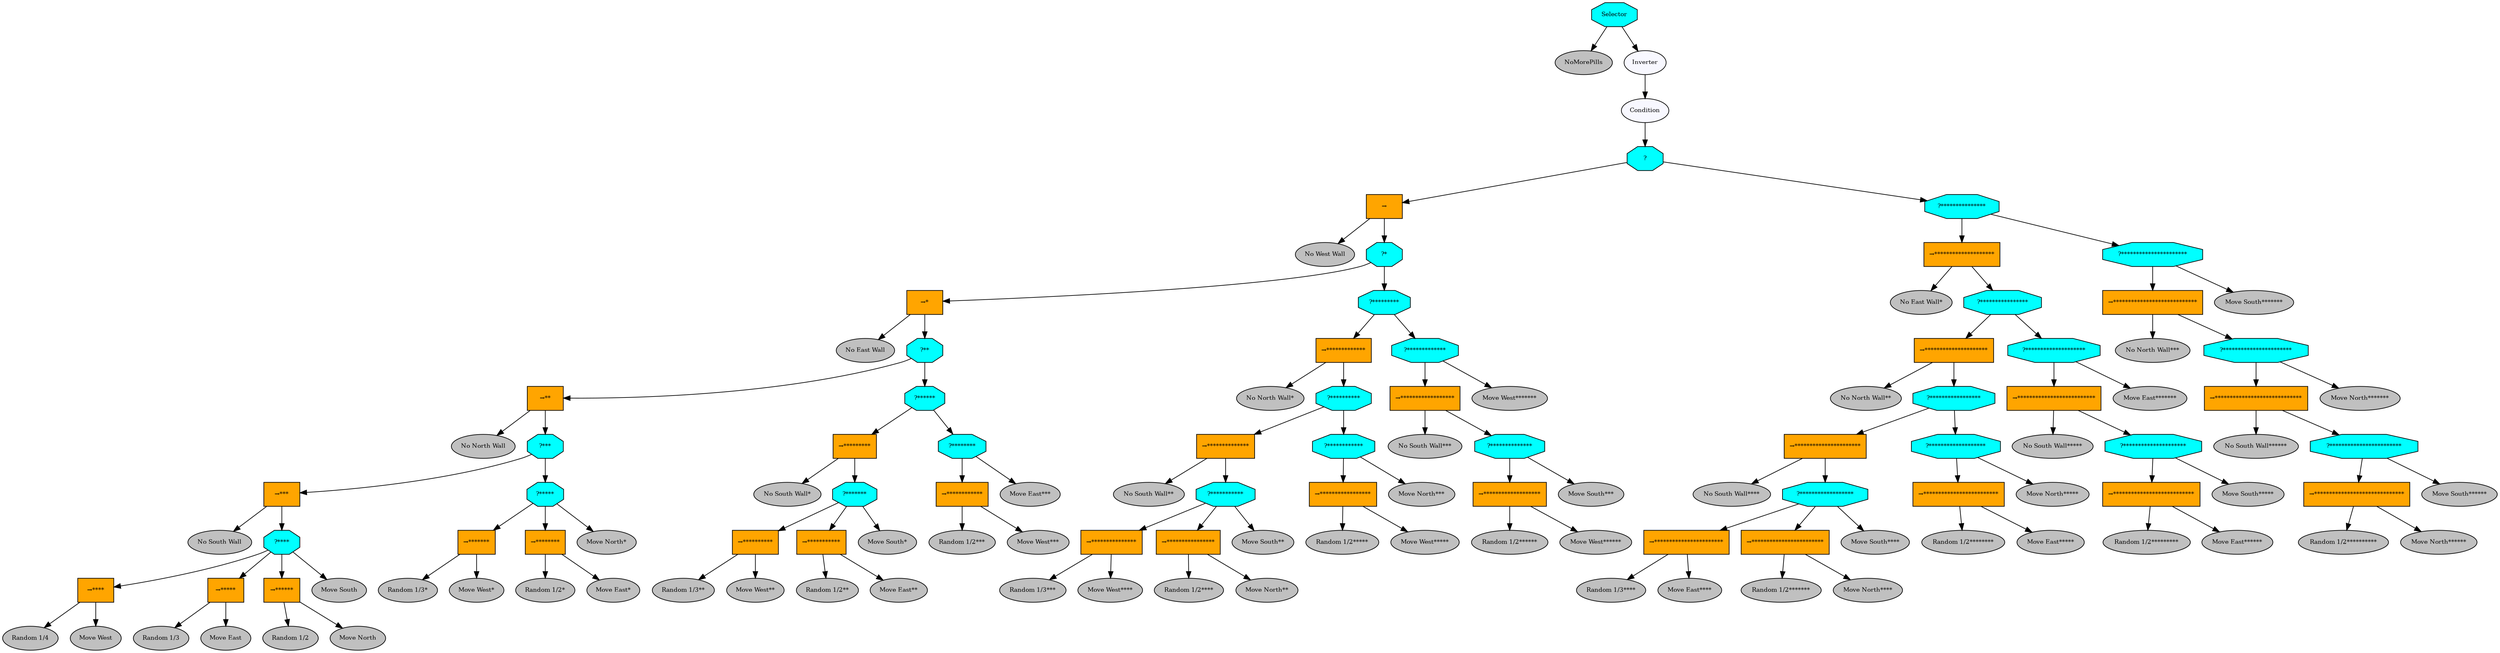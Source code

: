 digraph pastafarianism {
graph [fontname="times-roman"];
node [fontname="times-roman"];
edge [fontname="times-roman"];
Selector [fillcolor=cyan, fontcolor=black, fontsize=9, label=Selector, shape=octagon, style=filled];
NoMorePills [fillcolor=gray, fontcolor=black, fontsize=9, label=NoMorePills, shape=ellipse, style=filled];
Selector -> NoMorePills;
Inverter [fillcolor=ghostwhite, fontcolor=black, fontsize=9, label=Inverter, shape=ellipse, style=filled];
Selector -> Inverter;
Condition [fillcolor=ghostwhite, fontcolor=black, fontsize=9, label=Condition, shape=ellipse, style=filled];
Inverter -> Condition;
"?" [fillcolor=cyan, fontcolor=black, fontsize=9, label="?", shape=octagon, style=filled];
Condition -> "?";
"→" [fillcolor=orange, fontcolor=black, fontsize=9, label="→", shape=box, style=filled];
"?" -> "→";
"No West Wall" [fillcolor=gray, fontcolor=black, fontsize=9, label="No West Wall", shape=ellipse, style=filled];
"→" -> "No West Wall";
"?*" [fillcolor=cyan, fontcolor=black, fontsize=9, label="?*", shape=octagon, style=filled];
"→" -> "?*";
"→*" [fillcolor=orange, fontcolor=black, fontsize=9, label="→*", shape=box, style=filled];
"?*" -> "→*";
"No East Wall" [fillcolor=gray, fontcolor=black, fontsize=9, label="No East Wall", shape=ellipse, style=filled];
"→*" -> "No East Wall";
"?**" [fillcolor=cyan, fontcolor=black, fontsize=9, label="?**", shape=octagon, style=filled];
"→*" -> "?**";
"→**" [fillcolor=orange, fontcolor=black, fontsize=9, label="→**", shape=box, style=filled];
"?**" -> "→**";
"No North Wall" [fillcolor=gray, fontcolor=black, fontsize=9, label="No North Wall", shape=ellipse, style=filled];
"→**" -> "No North Wall";
"?***" [fillcolor=cyan, fontcolor=black, fontsize=9, label="?***", shape=octagon, style=filled];
"→**" -> "?***";
"→***" [fillcolor=orange, fontcolor=black, fontsize=9, label="→***", shape=box, style=filled];
"?***" -> "→***";
"No South Wall" [fillcolor=gray, fontcolor=black, fontsize=9, label="No South Wall", shape=ellipse, style=filled];
"→***" -> "No South Wall";
"?****" [fillcolor=cyan, fontcolor=black, fontsize=9, label="?****", shape=octagon, style=filled];
"→***" -> "?****";
"→****" [fillcolor=orange, fontcolor=black, fontsize=9, label="→****", shape=box, style=filled];
"?****" -> "→****";
"Random 1/4" [fillcolor=gray, fontcolor=black, fontsize=9, label="Random 1/4", shape=ellipse, style=filled];
"→****" -> "Random 1/4";
"Move West" [fillcolor=gray, fontcolor=black, fontsize=9, label="Move West", shape=ellipse, style=filled];
"→****" -> "Move West";
"→*****" [fillcolor=orange, fontcolor=black, fontsize=9, label="→*****", shape=box, style=filled];
"?****" -> "→*****";
"Random 1/3" [fillcolor=gray, fontcolor=black, fontsize=9, label="Random 1/3", shape=ellipse, style=filled];
"→*****" -> "Random 1/3";
"Move East" [fillcolor=gray, fontcolor=black, fontsize=9, label="Move East", shape=ellipse, style=filled];
"→*****" -> "Move East";
"→******" [fillcolor=orange, fontcolor=black, fontsize=9, label="→******", shape=box, style=filled];
"?****" -> "→******";
"Random 1/2" [fillcolor=gray, fontcolor=black, fontsize=9, label="Random 1/2", shape=ellipse, style=filled];
"→******" -> "Random 1/2";
"Move North" [fillcolor=gray, fontcolor=black, fontsize=9, label="Move North", shape=ellipse, style=filled];
"→******" -> "Move North";
"Move South" [fillcolor=gray, fontcolor=black, fontsize=9, label="Move South", shape=ellipse, style=filled];
"?****" -> "Move South";
"?*****" [fillcolor=cyan, fontcolor=black, fontsize=9, label="?*****", shape=octagon, style=filled];
"?***" -> "?*****";
"→*******" [fillcolor=orange, fontcolor=black, fontsize=9, label="→*******", shape=box, style=filled];
"?*****" -> "→*******";
"Random 1/3*" [fillcolor=gray, fontcolor=black, fontsize=9, label="Random 1/3*", shape=ellipse, style=filled];
"→*******" -> "Random 1/3*";
"Move West*" [fillcolor=gray, fontcolor=black, fontsize=9, label="Move West*", shape=ellipse, style=filled];
"→*******" -> "Move West*";
"→********" [fillcolor=orange, fontcolor=black, fontsize=9, label="→********", shape=box, style=filled];
"?*****" -> "→********";
"Random 1/2*" [fillcolor=gray, fontcolor=black, fontsize=9, label="Random 1/2*", shape=ellipse, style=filled];
"→********" -> "Random 1/2*";
"Move East*" [fillcolor=gray, fontcolor=black, fontsize=9, label="Move East*", shape=ellipse, style=filled];
"→********" -> "Move East*";
"Move North*" [fillcolor=gray, fontcolor=black, fontsize=9, label="Move North*", shape=ellipse, style=filled];
"?*****" -> "Move North*";
"?******" [fillcolor=cyan, fontcolor=black, fontsize=9, label="?******", shape=octagon, style=filled];
"?**" -> "?******";
"→*********" [fillcolor=orange, fontcolor=black, fontsize=9, label="→*********", shape=box, style=filled];
"?******" -> "→*********";
"No South Wall*" [fillcolor=gray, fontcolor=black, fontsize=9, label="No South Wall*", shape=ellipse, style=filled];
"→*********" -> "No South Wall*";
"?*******" [fillcolor=cyan, fontcolor=black, fontsize=9, label="?*******", shape=octagon, style=filled];
"→*********" -> "?*******";
"→**********" [fillcolor=orange, fontcolor=black, fontsize=9, label="→**********", shape=box, style=filled];
"?*******" -> "→**********";
"Random 1/3**" [fillcolor=gray, fontcolor=black, fontsize=9, label="Random 1/3**", shape=ellipse, style=filled];
"→**********" -> "Random 1/3**";
"Move West**" [fillcolor=gray, fontcolor=black, fontsize=9, label="Move West**", shape=ellipse, style=filled];
"→**********" -> "Move West**";
"→***********" [fillcolor=orange, fontcolor=black, fontsize=9, label="→***********", shape=box, style=filled];
"?*******" -> "→***********";
"Random 1/2**" [fillcolor=gray, fontcolor=black, fontsize=9, label="Random 1/2**", shape=ellipse, style=filled];
"→***********" -> "Random 1/2**";
"Move East**" [fillcolor=gray, fontcolor=black, fontsize=9, label="Move East**", shape=ellipse, style=filled];
"→***********" -> "Move East**";
"Move South*" [fillcolor=gray, fontcolor=black, fontsize=9, label="Move South*", shape=ellipse, style=filled];
"?*******" -> "Move South*";
"?********" [fillcolor=cyan, fontcolor=black, fontsize=9, label="?********", shape=octagon, style=filled];
"?******" -> "?********";
"→************" [fillcolor=orange, fontcolor=black, fontsize=9, label="→************", shape=box, style=filled];
"?********" -> "→************";
"Random 1/2***" [fillcolor=gray, fontcolor=black, fontsize=9, label="Random 1/2***", shape=ellipse, style=filled];
"→************" -> "Random 1/2***";
"Move West***" [fillcolor=gray, fontcolor=black, fontsize=9, label="Move West***", shape=ellipse, style=filled];
"→************" -> "Move West***";
"Move East***" [fillcolor=gray, fontcolor=black, fontsize=9, label="Move East***", shape=ellipse, style=filled];
"?********" -> "Move East***";
"?*********" [fillcolor=cyan, fontcolor=black, fontsize=9, label="?*********", shape=octagon, style=filled];
"?*" -> "?*********";
"→*************" [fillcolor=orange, fontcolor=black, fontsize=9, label="→*************", shape=box, style=filled];
"?*********" -> "→*************";
"No North Wall*" [fillcolor=gray, fontcolor=black, fontsize=9, label="No North Wall*", shape=ellipse, style=filled];
"→*************" -> "No North Wall*";
"?**********" [fillcolor=cyan, fontcolor=black, fontsize=9, label="?**********", shape=octagon, style=filled];
"→*************" -> "?**********";
"→**************" [fillcolor=orange, fontcolor=black, fontsize=9, label="→**************", shape=box, style=filled];
"?**********" -> "→**************";
"No South Wall**" [fillcolor=gray, fontcolor=black, fontsize=9, label="No South Wall**", shape=ellipse, style=filled];
"→**************" -> "No South Wall**";
"?***********" [fillcolor=cyan, fontcolor=black, fontsize=9, label="?***********", shape=octagon, style=filled];
"→**************" -> "?***********";
"→***************" [fillcolor=orange, fontcolor=black, fontsize=9, label="→***************", shape=box, style=filled];
"?***********" -> "→***************";
"Random 1/3***" [fillcolor=gray, fontcolor=black, fontsize=9, label="Random 1/3***", shape=ellipse, style=filled];
"→***************" -> "Random 1/3***";
"Move West****" [fillcolor=gray, fontcolor=black, fontsize=9, label="Move West****", shape=ellipse, style=filled];
"→***************" -> "Move West****";
"→****************" [fillcolor=orange, fontcolor=black, fontsize=9, label="→****************", shape=box, style=filled];
"?***********" -> "→****************";
"Random 1/2****" [fillcolor=gray, fontcolor=black, fontsize=9, label="Random 1/2****", shape=ellipse, style=filled];
"→****************" -> "Random 1/2****";
"Move North**" [fillcolor=gray, fontcolor=black, fontsize=9, label="Move North**", shape=ellipse, style=filled];
"→****************" -> "Move North**";
"Move South**" [fillcolor=gray, fontcolor=black, fontsize=9, label="Move South**", shape=ellipse, style=filled];
"?***********" -> "Move South**";
"?************" [fillcolor=cyan, fontcolor=black, fontsize=9, label="?************", shape=octagon, style=filled];
"?**********" -> "?************";
"→*****************" [fillcolor=orange, fontcolor=black, fontsize=9, label="→*****************", shape=box, style=filled];
"?************" -> "→*****************";
"Random 1/2*****" [fillcolor=gray, fontcolor=black, fontsize=9, label="Random 1/2*****", shape=ellipse, style=filled];
"→*****************" -> "Random 1/2*****";
"Move West*****" [fillcolor=gray, fontcolor=black, fontsize=9, label="Move West*****", shape=ellipse, style=filled];
"→*****************" -> "Move West*****";
"Move North***" [fillcolor=gray, fontcolor=black, fontsize=9, label="Move North***", shape=ellipse, style=filled];
"?************" -> "Move North***";
"?*************" [fillcolor=cyan, fontcolor=black, fontsize=9, label="?*************", shape=octagon, style=filled];
"?*********" -> "?*************";
"→******************" [fillcolor=orange, fontcolor=black, fontsize=9, label="→******************", shape=box, style=filled];
"?*************" -> "→******************";
"No South Wall***" [fillcolor=gray, fontcolor=black, fontsize=9, label="No South Wall***", shape=ellipse, style=filled];
"→******************" -> "No South Wall***";
"?**************" [fillcolor=cyan, fontcolor=black, fontsize=9, label="?**************", shape=octagon, style=filled];
"→******************" -> "?**************";
"→*******************" [fillcolor=orange, fontcolor=black, fontsize=9, label="→*******************", shape=box, style=filled];
"?**************" -> "→*******************";
"Random 1/2******" [fillcolor=gray, fontcolor=black, fontsize=9, label="Random 1/2******", shape=ellipse, style=filled];
"→*******************" -> "Random 1/2******";
"Move West******" [fillcolor=gray, fontcolor=black, fontsize=9, label="Move West******", shape=ellipse, style=filled];
"→*******************" -> "Move West******";
"Move South***" [fillcolor=gray, fontcolor=black, fontsize=9, label="Move South***", shape=ellipse, style=filled];
"?**************" -> "Move South***";
"Move West*******" [fillcolor=gray, fontcolor=black, fontsize=9, label="Move West*******", shape=ellipse, style=filled];
"?*************" -> "Move West*******";
"?***************" [fillcolor=cyan, fontcolor=black, fontsize=9, label="?***************", shape=octagon, style=filled];
"?" -> "?***************";
"→********************" [fillcolor=orange, fontcolor=black, fontsize=9, label="→********************", shape=box, style=filled];
"?***************" -> "→********************";
"No East Wall*" [fillcolor=gray, fontcolor=black, fontsize=9, label="No East Wall*", shape=ellipse, style=filled];
"→********************" -> "No East Wall*";
"?****************" [fillcolor=cyan, fontcolor=black, fontsize=9, label="?****************", shape=octagon, style=filled];
"→********************" -> "?****************";
"→*********************" [fillcolor=orange, fontcolor=black, fontsize=9, label="→*********************", shape=box, style=filled];
"?****************" -> "→*********************";
"No North Wall**" [fillcolor=gray, fontcolor=black, fontsize=9, label="No North Wall**", shape=ellipse, style=filled];
"→*********************" -> "No North Wall**";
"?*****************" [fillcolor=cyan, fontcolor=black, fontsize=9, label="?*****************", shape=octagon, style=filled];
"→*********************" -> "?*****************";
"→**********************" [fillcolor=orange, fontcolor=black, fontsize=9, label="→**********************", shape=box, style=filled];
"?*****************" -> "→**********************";
"No South Wall****" [fillcolor=gray, fontcolor=black, fontsize=9, label="No South Wall****", shape=ellipse, style=filled];
"→**********************" -> "No South Wall****";
"?******************" [fillcolor=cyan, fontcolor=black, fontsize=9, label="?******************", shape=octagon, style=filled];
"→**********************" -> "?******************";
"→***********************" [fillcolor=orange, fontcolor=black, fontsize=9, label="→***********************", shape=box, style=filled];
"?******************" -> "→***********************";
"Random 1/3****" [fillcolor=gray, fontcolor=black, fontsize=9, label="Random 1/3****", shape=ellipse, style=filled];
"→***********************" -> "Random 1/3****";
"Move East****" [fillcolor=gray, fontcolor=black, fontsize=9, label="Move East****", shape=ellipse, style=filled];
"→***********************" -> "Move East****";
"→************************" [fillcolor=orange, fontcolor=black, fontsize=9, label="→************************", shape=box, style=filled];
"?******************" -> "→************************";
"Random 1/2*******" [fillcolor=gray, fontcolor=black, fontsize=9, label="Random 1/2*******", shape=ellipse, style=filled];
"→************************" -> "Random 1/2*******";
"Move North****" [fillcolor=gray, fontcolor=black, fontsize=9, label="Move North****", shape=ellipse, style=filled];
"→************************" -> "Move North****";
"Move South****" [fillcolor=gray, fontcolor=black, fontsize=9, label="Move South****", shape=ellipse, style=filled];
"?******************" -> "Move South****";
"?*******************" [fillcolor=cyan, fontcolor=black, fontsize=9, label="?*******************", shape=octagon, style=filled];
"?*****************" -> "?*******************";
"→*************************" [fillcolor=orange, fontcolor=black, fontsize=9, label="→*************************", shape=box, style=filled];
"?*******************" -> "→*************************";
"Random 1/2********" [fillcolor=gray, fontcolor=black, fontsize=9, label="Random 1/2********", shape=ellipse, style=filled];
"→*************************" -> "Random 1/2********";
"Move East*****" [fillcolor=gray, fontcolor=black, fontsize=9, label="Move East*****", shape=ellipse, style=filled];
"→*************************" -> "Move East*****";
"Move North*****" [fillcolor=gray, fontcolor=black, fontsize=9, label="Move North*****", shape=ellipse, style=filled];
"?*******************" -> "Move North*****";
"?********************" [fillcolor=cyan, fontcolor=black, fontsize=9, label="?********************", shape=octagon, style=filled];
"?****************" -> "?********************";
"→**************************" [fillcolor=orange, fontcolor=black, fontsize=9, label="→**************************", shape=box, style=filled];
"?********************" -> "→**************************";
"No South Wall*****" [fillcolor=gray, fontcolor=black, fontsize=9, label="No South Wall*****", shape=ellipse, style=filled];
"→**************************" -> "No South Wall*****";
"?*********************" [fillcolor=cyan, fontcolor=black, fontsize=9, label="?*********************", shape=octagon, style=filled];
"→**************************" -> "?*********************";
"→***************************" [fillcolor=orange, fontcolor=black, fontsize=9, label="→***************************", shape=box, style=filled];
"?*********************" -> "→***************************";
"Random 1/2*********" [fillcolor=gray, fontcolor=black, fontsize=9, label="Random 1/2*********", shape=ellipse, style=filled];
"→***************************" -> "Random 1/2*********";
"Move East******" [fillcolor=gray, fontcolor=black, fontsize=9, label="Move East******", shape=ellipse, style=filled];
"→***************************" -> "Move East******";
"Move South*****" [fillcolor=gray, fontcolor=black, fontsize=9, label="Move South*****", shape=ellipse, style=filled];
"?*********************" -> "Move South*****";
"Move East*******" [fillcolor=gray, fontcolor=black, fontsize=9, label="Move East*******", shape=ellipse, style=filled];
"?********************" -> "Move East*******";
"?**********************" [fillcolor=cyan, fontcolor=black, fontsize=9, label="?**********************", shape=octagon, style=filled];
"?***************" -> "?**********************";
"→****************************" [fillcolor=orange, fontcolor=black, fontsize=9, label="→****************************", shape=box, style=filled];
"?**********************" -> "→****************************";
"No North Wall***" [fillcolor=gray, fontcolor=black, fontsize=9, label="No North Wall***", shape=ellipse, style=filled];
"→****************************" -> "No North Wall***";
"?***********************" [fillcolor=cyan, fontcolor=black, fontsize=9, label="?***********************", shape=octagon, style=filled];
"→****************************" -> "?***********************";
"→*****************************" [fillcolor=orange, fontcolor=black, fontsize=9, label="→*****************************", shape=box, style=filled];
"?***********************" -> "→*****************************";
"No South Wall******" [fillcolor=gray, fontcolor=black, fontsize=9, label="No South Wall******", shape=ellipse, style=filled];
"→*****************************" -> "No South Wall******";
"?************************" [fillcolor=cyan, fontcolor=black, fontsize=9, label="?************************", shape=octagon, style=filled];
"→*****************************" -> "?************************";
"→******************************" [fillcolor=orange, fontcolor=black, fontsize=9, label="→******************************", shape=box, style=filled];
"?************************" -> "→******************************";
"Random 1/2**********" [fillcolor=gray, fontcolor=black, fontsize=9, label="Random 1/2**********", shape=ellipse, style=filled];
"→******************************" -> "Random 1/2**********";
"Move North******" [fillcolor=gray, fontcolor=black, fontsize=9, label="Move North******", shape=ellipse, style=filled];
"→******************************" -> "Move North******";
"Move South******" [fillcolor=gray, fontcolor=black, fontsize=9, label="Move South******", shape=ellipse, style=filled];
"?************************" -> "Move South******";
"Move North*******" [fillcolor=gray, fontcolor=black, fontsize=9, label="Move North*******", shape=ellipse, style=filled];
"?***********************" -> "Move North*******";
"Move South*******" [fillcolor=gray, fontcolor=black, fontsize=9, label="Move South*******", shape=ellipse, style=filled];
"?**********************" -> "Move South*******";
}
